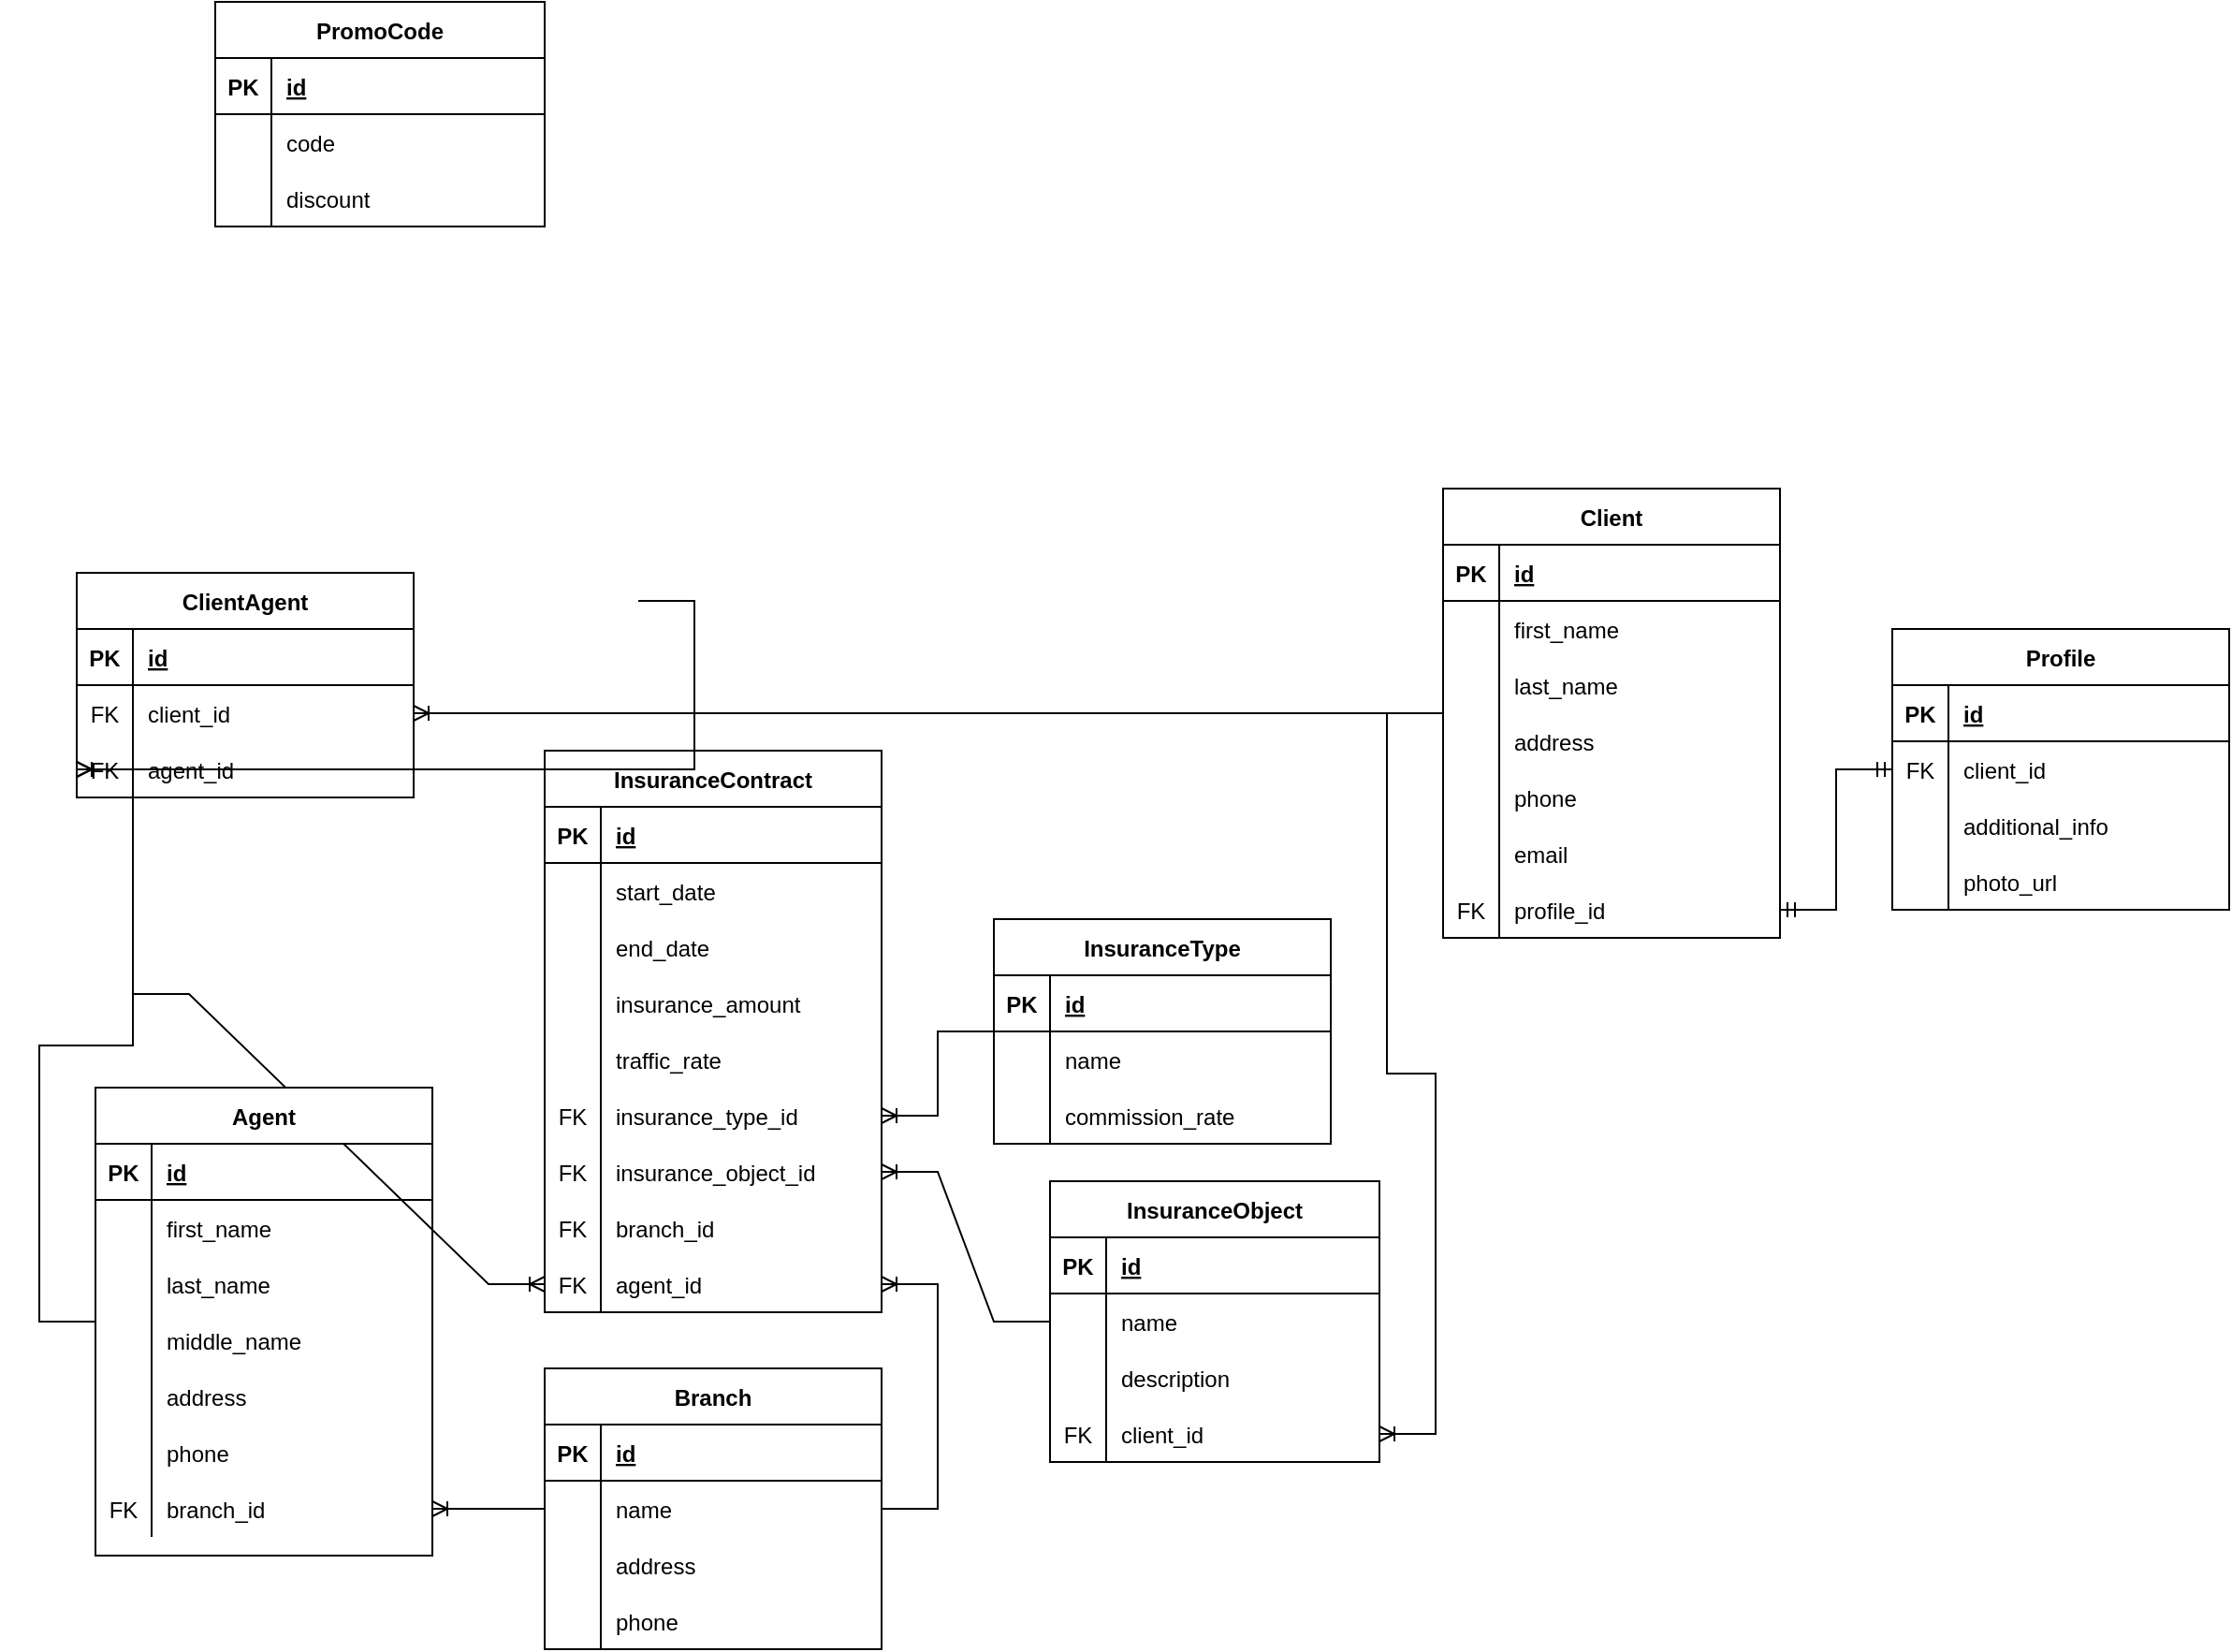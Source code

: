 <mxfile version="20.3.0" type="device"><diagram id="4QHXQcJ7ANklpVXQ6Nvd" name="Страница 1"><mxGraphModel dx="1537" dy="2414" grid="1" gridSize="10" guides="1" tooltips="1" connect="1" arrows="1" fold="1" page="1" pageScale="1" pageWidth="827" pageHeight="1169" math="0" shadow="0"><root><mxCell id="0"/><mxCell id="1" parent="0"/><mxCell id="fwAwZjWYAgxhqmzoozVU-5" value="Branch" style="shape=table;startSize=30;container=1;collapsible=1;childLayout=tableLayout;fixedRows=1;rowLines=0;fontStyle=1;align=center;resizeLast=1;" vertex="1" parent="1"><mxGeometry x="370" y="1070" width="180" height="150" as="geometry"><mxRectangle x="220" y="1030" width="80" height="30" as="alternateBounds"/></mxGeometry></mxCell><mxCell id="fwAwZjWYAgxhqmzoozVU-6" value="" style="shape=tableRow;horizontal=0;startSize=0;swimlaneHead=0;swimlaneBody=0;fillColor=none;collapsible=0;dropTarget=0;points=[[0,0.5],[1,0.5]];portConstraint=eastwest;top=0;left=0;right=0;bottom=1;" vertex="1" parent="fwAwZjWYAgxhqmzoozVU-5"><mxGeometry y="30" width="180" height="30" as="geometry"/></mxCell><mxCell id="fwAwZjWYAgxhqmzoozVU-7" value="PK" style="shape=partialRectangle;connectable=0;fillColor=none;top=0;left=0;bottom=0;right=0;fontStyle=1;overflow=hidden;" vertex="1" parent="fwAwZjWYAgxhqmzoozVU-6"><mxGeometry width="30" height="30" as="geometry"><mxRectangle width="30" height="30" as="alternateBounds"/></mxGeometry></mxCell><mxCell id="fwAwZjWYAgxhqmzoozVU-8" value="id" style="shape=partialRectangle;connectable=0;fillColor=none;top=0;left=0;bottom=0;right=0;align=left;spacingLeft=6;fontStyle=5;overflow=hidden;" vertex="1" parent="fwAwZjWYAgxhqmzoozVU-6"><mxGeometry x="30" width="150" height="30" as="geometry"><mxRectangle width="150" height="30" as="alternateBounds"/></mxGeometry></mxCell><mxCell id="fwAwZjWYAgxhqmzoozVU-9" value="" style="shape=tableRow;horizontal=0;startSize=0;swimlaneHead=0;swimlaneBody=0;fillColor=none;collapsible=0;dropTarget=0;points=[[0,0.5],[1,0.5]];portConstraint=eastwest;top=0;left=0;right=0;bottom=0;" vertex="1" parent="fwAwZjWYAgxhqmzoozVU-5"><mxGeometry y="60" width="180" height="30" as="geometry"/></mxCell><mxCell id="fwAwZjWYAgxhqmzoozVU-10" value="" style="shape=partialRectangle;connectable=0;fillColor=none;top=0;left=0;bottom=0;right=0;editable=1;overflow=hidden;" vertex="1" parent="fwAwZjWYAgxhqmzoozVU-9"><mxGeometry width="30" height="30" as="geometry"><mxRectangle width="30" height="30" as="alternateBounds"/></mxGeometry></mxCell><mxCell id="fwAwZjWYAgxhqmzoozVU-11" value="name   " style="shape=partialRectangle;connectable=0;fillColor=none;top=0;left=0;bottom=0;right=0;align=left;spacingLeft=6;overflow=hidden;" vertex="1" parent="fwAwZjWYAgxhqmzoozVU-9"><mxGeometry x="30" width="150" height="30" as="geometry"><mxRectangle width="150" height="30" as="alternateBounds"/></mxGeometry></mxCell><mxCell id="fwAwZjWYAgxhqmzoozVU-12" value="" style="shape=tableRow;horizontal=0;startSize=0;swimlaneHead=0;swimlaneBody=0;fillColor=none;collapsible=0;dropTarget=0;points=[[0,0.5],[1,0.5]];portConstraint=eastwest;top=0;left=0;right=0;bottom=0;" vertex="1" parent="fwAwZjWYAgxhqmzoozVU-5"><mxGeometry y="90" width="180" height="30" as="geometry"/></mxCell><mxCell id="fwAwZjWYAgxhqmzoozVU-13" value="" style="shape=partialRectangle;connectable=0;fillColor=none;top=0;left=0;bottom=0;right=0;editable=1;overflow=hidden;" vertex="1" parent="fwAwZjWYAgxhqmzoozVU-12"><mxGeometry width="30" height="30" as="geometry"><mxRectangle width="30" height="30" as="alternateBounds"/></mxGeometry></mxCell><mxCell id="fwAwZjWYAgxhqmzoozVU-14" value="address" style="shape=partialRectangle;connectable=0;fillColor=none;top=0;left=0;bottom=0;right=0;align=left;spacingLeft=6;overflow=hidden;" vertex="1" parent="fwAwZjWYAgxhqmzoozVU-12"><mxGeometry x="30" width="150" height="30" as="geometry"><mxRectangle width="150" height="30" as="alternateBounds"/></mxGeometry></mxCell><mxCell id="fwAwZjWYAgxhqmzoozVU-15" value="" style="shape=tableRow;horizontal=0;startSize=0;swimlaneHead=0;swimlaneBody=0;fillColor=none;collapsible=0;dropTarget=0;points=[[0,0.5],[1,0.5]];portConstraint=eastwest;top=0;left=0;right=0;bottom=0;" vertex="1" parent="fwAwZjWYAgxhqmzoozVU-5"><mxGeometry y="120" width="180" height="30" as="geometry"/></mxCell><mxCell id="fwAwZjWYAgxhqmzoozVU-16" value="" style="shape=partialRectangle;connectable=0;fillColor=none;top=0;left=0;bottom=0;right=0;editable=1;overflow=hidden;" vertex="1" parent="fwAwZjWYAgxhqmzoozVU-15"><mxGeometry width="30" height="30" as="geometry"><mxRectangle width="30" height="30" as="alternateBounds"/></mxGeometry></mxCell><mxCell id="fwAwZjWYAgxhqmzoozVU-17" value="phone" style="shape=partialRectangle;connectable=0;fillColor=none;top=0;left=0;bottom=0;right=0;align=left;spacingLeft=6;overflow=hidden;" vertex="1" parent="fwAwZjWYAgxhqmzoozVU-15"><mxGeometry x="30" width="150" height="30" as="geometry"><mxRectangle width="150" height="30" as="alternateBounds"/></mxGeometry></mxCell><mxCell id="fwAwZjWYAgxhqmzoozVU-18" value="InsuranceType" style="shape=table;startSize=30;container=1;collapsible=1;childLayout=tableLayout;fixedRows=1;rowLines=0;fontStyle=1;align=center;resizeLast=1;" vertex="1" parent="1"><mxGeometry x="610" y="830" width="180" height="120" as="geometry"><mxRectangle x="610" y="830" width="120" height="30" as="alternateBounds"/></mxGeometry></mxCell><mxCell id="fwAwZjWYAgxhqmzoozVU-19" value="" style="shape=tableRow;horizontal=0;startSize=0;swimlaneHead=0;swimlaneBody=0;fillColor=none;collapsible=0;dropTarget=0;points=[[0,0.5],[1,0.5]];portConstraint=eastwest;top=0;left=0;right=0;bottom=1;" vertex="1" parent="fwAwZjWYAgxhqmzoozVU-18"><mxGeometry y="30" width="180" height="30" as="geometry"/></mxCell><mxCell id="fwAwZjWYAgxhqmzoozVU-20" value="PK" style="shape=partialRectangle;connectable=0;fillColor=none;top=0;left=0;bottom=0;right=0;fontStyle=1;overflow=hidden;" vertex="1" parent="fwAwZjWYAgxhqmzoozVU-19"><mxGeometry width="30" height="30" as="geometry"><mxRectangle width="30" height="30" as="alternateBounds"/></mxGeometry></mxCell><mxCell id="fwAwZjWYAgxhqmzoozVU-21" value="id" style="shape=partialRectangle;connectable=0;fillColor=none;top=0;left=0;bottom=0;right=0;align=left;spacingLeft=6;fontStyle=5;overflow=hidden;" vertex="1" parent="fwAwZjWYAgxhqmzoozVU-19"><mxGeometry x="30" width="150" height="30" as="geometry"><mxRectangle width="150" height="30" as="alternateBounds"/></mxGeometry></mxCell><mxCell id="fwAwZjWYAgxhqmzoozVU-22" value="" style="shape=tableRow;horizontal=0;startSize=0;swimlaneHead=0;swimlaneBody=0;fillColor=none;collapsible=0;dropTarget=0;points=[[0,0.5],[1,0.5]];portConstraint=eastwest;top=0;left=0;right=0;bottom=0;" vertex="1" parent="fwAwZjWYAgxhqmzoozVU-18"><mxGeometry y="60" width="180" height="30" as="geometry"/></mxCell><mxCell id="fwAwZjWYAgxhqmzoozVU-23" value="" style="shape=partialRectangle;connectable=0;fillColor=none;top=0;left=0;bottom=0;right=0;editable=1;overflow=hidden;" vertex="1" parent="fwAwZjWYAgxhqmzoozVU-22"><mxGeometry width="30" height="30" as="geometry"><mxRectangle width="30" height="30" as="alternateBounds"/></mxGeometry></mxCell><mxCell id="fwAwZjWYAgxhqmzoozVU-24" value="name   " style="shape=partialRectangle;connectable=0;fillColor=none;top=0;left=0;bottom=0;right=0;align=left;spacingLeft=6;overflow=hidden;" vertex="1" parent="fwAwZjWYAgxhqmzoozVU-22"><mxGeometry x="30" width="150" height="30" as="geometry"><mxRectangle width="150" height="30" as="alternateBounds"/></mxGeometry></mxCell><mxCell id="fwAwZjWYAgxhqmzoozVU-25" value="" style="shape=tableRow;horizontal=0;startSize=0;swimlaneHead=0;swimlaneBody=0;fillColor=none;collapsible=0;dropTarget=0;points=[[0,0.5],[1,0.5]];portConstraint=eastwest;top=0;left=0;right=0;bottom=0;" vertex="1" parent="fwAwZjWYAgxhqmzoozVU-18"><mxGeometry y="90" width="180" height="30" as="geometry"/></mxCell><mxCell id="fwAwZjWYAgxhqmzoozVU-26" value="" style="shape=partialRectangle;connectable=0;fillColor=none;top=0;left=0;bottom=0;right=0;editable=1;overflow=hidden;" vertex="1" parent="fwAwZjWYAgxhqmzoozVU-25"><mxGeometry width="30" height="30" as="geometry"><mxRectangle width="30" height="30" as="alternateBounds"/></mxGeometry></mxCell><mxCell id="fwAwZjWYAgxhqmzoozVU-27" value="commission_rate" style="shape=partialRectangle;connectable=0;fillColor=none;top=0;left=0;bottom=0;right=0;align=left;spacingLeft=6;overflow=hidden;" vertex="1" parent="fwAwZjWYAgxhqmzoozVU-25"><mxGeometry x="30" width="150" height="30" as="geometry"><mxRectangle width="150" height="30" as="alternateBounds"/></mxGeometry></mxCell><mxCell id="fwAwZjWYAgxhqmzoozVU-31" value="Client" style="shape=table;startSize=30;container=1;collapsible=1;childLayout=tableLayout;fixedRows=1;rowLines=0;fontStyle=1;align=center;resizeLast=1;" vertex="1" parent="1"><mxGeometry x="850" y="600" width="180" height="240" as="geometry"><mxRectangle x="850" y="430" width="70" height="30" as="alternateBounds"/></mxGeometry></mxCell><mxCell id="fwAwZjWYAgxhqmzoozVU-32" value="" style="shape=tableRow;horizontal=0;startSize=0;swimlaneHead=0;swimlaneBody=0;fillColor=none;collapsible=0;dropTarget=0;points=[[0,0.5],[1,0.5]];portConstraint=eastwest;top=0;left=0;right=0;bottom=1;" vertex="1" parent="fwAwZjWYAgxhqmzoozVU-31"><mxGeometry y="30" width="180" height="30" as="geometry"/></mxCell><mxCell id="fwAwZjWYAgxhqmzoozVU-33" value="PK" style="shape=partialRectangle;connectable=0;fillColor=none;top=0;left=0;bottom=0;right=0;fontStyle=1;overflow=hidden;" vertex="1" parent="fwAwZjWYAgxhqmzoozVU-32"><mxGeometry width="30" height="30" as="geometry"><mxRectangle width="30" height="30" as="alternateBounds"/></mxGeometry></mxCell><mxCell id="fwAwZjWYAgxhqmzoozVU-34" value="id" style="shape=partialRectangle;connectable=0;fillColor=none;top=0;left=0;bottom=0;right=0;align=left;spacingLeft=6;fontStyle=5;overflow=hidden;" vertex="1" parent="fwAwZjWYAgxhqmzoozVU-32"><mxGeometry x="30" width="150" height="30" as="geometry"><mxRectangle width="150" height="30" as="alternateBounds"/></mxGeometry></mxCell><mxCell id="fwAwZjWYAgxhqmzoozVU-35" value="" style="shape=tableRow;horizontal=0;startSize=0;swimlaneHead=0;swimlaneBody=0;fillColor=none;collapsible=0;dropTarget=0;points=[[0,0.5],[1,0.5]];portConstraint=eastwest;top=0;left=0;right=0;bottom=0;" vertex="1" parent="fwAwZjWYAgxhqmzoozVU-31"><mxGeometry y="60" width="180" height="30" as="geometry"/></mxCell><mxCell id="fwAwZjWYAgxhqmzoozVU-36" value="" style="shape=partialRectangle;connectable=0;fillColor=none;top=0;left=0;bottom=0;right=0;editable=1;overflow=hidden;" vertex="1" parent="fwAwZjWYAgxhqmzoozVU-35"><mxGeometry width="30" height="30" as="geometry"><mxRectangle width="30" height="30" as="alternateBounds"/></mxGeometry></mxCell><mxCell id="fwAwZjWYAgxhqmzoozVU-37" value="first_name" style="shape=partialRectangle;connectable=0;fillColor=none;top=0;left=0;bottom=0;right=0;align=left;spacingLeft=6;overflow=hidden;" vertex="1" parent="fwAwZjWYAgxhqmzoozVU-35"><mxGeometry x="30" width="150" height="30" as="geometry"><mxRectangle width="150" height="30" as="alternateBounds"/></mxGeometry></mxCell><mxCell id="fwAwZjWYAgxhqmzoozVU-38" value="" style="shape=tableRow;horizontal=0;startSize=0;swimlaneHead=0;swimlaneBody=0;fillColor=none;collapsible=0;dropTarget=0;points=[[0,0.5],[1,0.5]];portConstraint=eastwest;top=0;left=0;right=0;bottom=0;" vertex="1" parent="fwAwZjWYAgxhqmzoozVU-31"><mxGeometry y="90" width="180" height="30" as="geometry"/></mxCell><mxCell id="fwAwZjWYAgxhqmzoozVU-39" value="" style="shape=partialRectangle;connectable=0;fillColor=none;top=0;left=0;bottom=0;right=0;editable=1;overflow=hidden;" vertex="1" parent="fwAwZjWYAgxhqmzoozVU-38"><mxGeometry width="30" height="30" as="geometry"><mxRectangle width="30" height="30" as="alternateBounds"/></mxGeometry></mxCell><mxCell id="fwAwZjWYAgxhqmzoozVU-40" value="last_name" style="shape=partialRectangle;connectable=0;fillColor=none;top=0;left=0;bottom=0;right=0;align=left;spacingLeft=6;overflow=hidden;" vertex="1" parent="fwAwZjWYAgxhqmzoozVU-38"><mxGeometry x="30" width="150" height="30" as="geometry"><mxRectangle width="150" height="30" as="alternateBounds"/></mxGeometry></mxCell><mxCell id="fwAwZjWYAgxhqmzoozVU-48" value="" style="shape=tableRow;horizontal=0;startSize=0;swimlaneHead=0;swimlaneBody=0;fillColor=none;collapsible=0;dropTarget=0;points=[[0,0.5],[1,0.5]];portConstraint=eastwest;top=0;left=0;right=0;bottom=0;" vertex="1" parent="fwAwZjWYAgxhqmzoozVU-31"><mxGeometry y="120" width="180" height="30" as="geometry"/></mxCell><mxCell id="fwAwZjWYAgxhqmzoozVU-49" value="" style="shape=partialRectangle;connectable=0;fillColor=none;top=0;left=0;bottom=0;right=0;fontStyle=0;overflow=hidden;" vertex="1" parent="fwAwZjWYAgxhqmzoozVU-48"><mxGeometry width="30" height="30" as="geometry"><mxRectangle width="30" height="30" as="alternateBounds"/></mxGeometry></mxCell><mxCell id="fwAwZjWYAgxhqmzoozVU-50" value="address" style="shape=partialRectangle;connectable=0;fillColor=none;top=0;left=0;bottom=0;right=0;align=left;spacingLeft=6;fontStyle=0;overflow=hidden;" vertex="1" parent="fwAwZjWYAgxhqmzoozVU-48"><mxGeometry x="30" width="150" height="30" as="geometry"><mxRectangle width="150" height="30" as="alternateBounds"/></mxGeometry></mxCell><mxCell id="fwAwZjWYAgxhqmzoozVU-51" value="" style="shape=tableRow;horizontal=0;startSize=0;swimlaneHead=0;swimlaneBody=0;fillColor=none;collapsible=0;dropTarget=0;points=[[0,0.5],[1,0.5]];portConstraint=eastwest;top=0;left=0;right=0;bottom=0;" vertex="1" parent="fwAwZjWYAgxhqmzoozVU-31"><mxGeometry y="150" width="180" height="30" as="geometry"/></mxCell><mxCell id="fwAwZjWYAgxhqmzoozVU-52" value="" style="shape=partialRectangle;connectable=0;fillColor=none;top=0;left=0;bottom=0;right=0;fontStyle=0;overflow=hidden;" vertex="1" parent="fwAwZjWYAgxhqmzoozVU-51"><mxGeometry width="30" height="30" as="geometry"><mxRectangle width="30" height="30" as="alternateBounds"/></mxGeometry></mxCell><mxCell id="fwAwZjWYAgxhqmzoozVU-53" value="phone" style="shape=partialRectangle;connectable=0;fillColor=none;top=0;left=0;bottom=0;right=0;align=left;spacingLeft=6;fontStyle=0;overflow=hidden;" vertex="1" parent="fwAwZjWYAgxhqmzoozVU-51"><mxGeometry x="30" width="150" height="30" as="geometry"><mxRectangle width="150" height="30" as="alternateBounds"/></mxGeometry></mxCell><mxCell id="fwAwZjWYAgxhqmzoozVU-54" value="" style="shape=tableRow;horizontal=0;startSize=0;swimlaneHead=0;swimlaneBody=0;fillColor=none;collapsible=0;dropTarget=0;points=[[0,0.5],[1,0.5]];portConstraint=eastwest;top=0;left=0;right=0;bottom=0;" vertex="1" parent="fwAwZjWYAgxhqmzoozVU-31"><mxGeometry y="180" width="180" height="30" as="geometry"/></mxCell><mxCell id="fwAwZjWYAgxhqmzoozVU-55" value="" style="shape=partialRectangle;connectable=0;fillColor=none;top=0;left=0;bottom=0;right=0;editable=1;overflow=hidden;" vertex="1" parent="fwAwZjWYAgxhqmzoozVU-54"><mxGeometry width="30" height="30" as="geometry"><mxRectangle width="30" height="30" as="alternateBounds"/></mxGeometry></mxCell><mxCell id="fwAwZjWYAgxhqmzoozVU-56" value="email" style="shape=partialRectangle;connectable=0;fillColor=none;top=0;left=0;bottom=0;right=0;align=left;spacingLeft=6;overflow=hidden;" vertex="1" parent="fwAwZjWYAgxhqmzoozVU-54"><mxGeometry x="30" width="150" height="30" as="geometry"><mxRectangle width="150" height="30" as="alternateBounds"/></mxGeometry></mxCell><mxCell id="fwAwZjWYAgxhqmzoozVU-60" value="" style="shape=tableRow;horizontal=0;startSize=0;swimlaneHead=0;swimlaneBody=0;fillColor=none;collapsible=0;dropTarget=0;points=[[0,0.5],[1,0.5]];portConstraint=eastwest;top=0;left=0;right=0;bottom=0;" vertex="1" parent="fwAwZjWYAgxhqmzoozVU-31"><mxGeometry y="210" width="180" height="30" as="geometry"/></mxCell><mxCell id="fwAwZjWYAgxhqmzoozVU-61" value="FK" style="shape=partialRectangle;connectable=0;fillColor=none;top=0;left=0;bottom=0;right=0;editable=1;overflow=hidden;" vertex="1" parent="fwAwZjWYAgxhqmzoozVU-60"><mxGeometry width="30" height="30" as="geometry"><mxRectangle width="30" height="30" as="alternateBounds"/></mxGeometry></mxCell><mxCell id="fwAwZjWYAgxhqmzoozVU-62" value="profile_id" style="shape=partialRectangle;connectable=0;fillColor=none;top=0;left=0;bottom=0;right=0;align=left;spacingLeft=6;overflow=hidden;" vertex="1" parent="fwAwZjWYAgxhqmzoozVU-60"><mxGeometry x="30" width="150" height="30" as="geometry"><mxRectangle width="150" height="30" as="alternateBounds"/></mxGeometry></mxCell><mxCell id="fwAwZjWYAgxhqmzoozVU-43" value="" style="shape=tableRow;horizontal=0;startSize=0;swimlaneHead=0;swimlaneBody=0;fillColor=none;collapsible=0;dropTarget=0;points=[[0,0.5],[1,0.5]];portConstraint=eastwest;top=0;left=0;right=0;bottom=0;" vertex="1" parent="1"><mxGeometry x="80" y="490" width="180" height="30" as="geometry"/></mxCell><mxCell id="fwAwZjWYAgxhqmzoozVU-63" value="Profile" style="shape=table;startSize=30;container=1;collapsible=1;childLayout=tableLayout;fixedRows=1;rowLines=0;fontStyle=1;align=center;resizeLast=1;" vertex="1" parent="1"><mxGeometry x="1090" y="675" width="180" height="150" as="geometry"><mxRectangle x="1120" y="850" width="80" height="30" as="alternateBounds"/></mxGeometry></mxCell><mxCell id="fwAwZjWYAgxhqmzoozVU-64" value="" style="shape=tableRow;horizontal=0;startSize=0;swimlaneHead=0;swimlaneBody=0;fillColor=none;collapsible=0;dropTarget=0;points=[[0,0.5],[1,0.5]];portConstraint=eastwest;top=0;left=0;right=0;bottom=1;" vertex="1" parent="fwAwZjWYAgxhqmzoozVU-63"><mxGeometry y="30" width="180" height="30" as="geometry"/></mxCell><mxCell id="fwAwZjWYAgxhqmzoozVU-65" value="PK" style="shape=partialRectangle;connectable=0;fillColor=none;top=0;left=0;bottom=0;right=0;fontStyle=1;overflow=hidden;" vertex="1" parent="fwAwZjWYAgxhqmzoozVU-64"><mxGeometry width="30" height="30" as="geometry"><mxRectangle width="30" height="30" as="alternateBounds"/></mxGeometry></mxCell><mxCell id="fwAwZjWYAgxhqmzoozVU-66" value="id" style="shape=partialRectangle;connectable=0;fillColor=none;top=0;left=0;bottom=0;right=0;align=left;spacingLeft=6;fontStyle=5;overflow=hidden;" vertex="1" parent="fwAwZjWYAgxhqmzoozVU-64"><mxGeometry x="30" width="150" height="30" as="geometry"><mxRectangle width="150" height="30" as="alternateBounds"/></mxGeometry></mxCell><mxCell id="fwAwZjWYAgxhqmzoozVU-67" value="" style="shape=tableRow;horizontal=0;startSize=0;swimlaneHead=0;swimlaneBody=0;fillColor=none;collapsible=0;dropTarget=0;points=[[0,0.5],[1,0.5]];portConstraint=eastwest;top=0;left=0;right=0;bottom=0;" vertex="1" parent="fwAwZjWYAgxhqmzoozVU-63"><mxGeometry y="60" width="180" height="30" as="geometry"/></mxCell><mxCell id="fwAwZjWYAgxhqmzoozVU-68" value="FK" style="shape=partialRectangle;connectable=0;fillColor=none;top=0;left=0;bottom=0;right=0;editable=1;overflow=hidden;" vertex="1" parent="fwAwZjWYAgxhqmzoozVU-67"><mxGeometry width="30" height="30" as="geometry"><mxRectangle width="30" height="30" as="alternateBounds"/></mxGeometry></mxCell><mxCell id="fwAwZjWYAgxhqmzoozVU-69" value="client_id" style="shape=partialRectangle;connectable=0;fillColor=none;top=0;left=0;bottom=0;right=0;align=left;spacingLeft=6;overflow=hidden;" vertex="1" parent="fwAwZjWYAgxhqmzoozVU-67"><mxGeometry x="30" width="150" height="30" as="geometry"><mxRectangle width="150" height="30" as="alternateBounds"/></mxGeometry></mxCell><mxCell id="fwAwZjWYAgxhqmzoozVU-70" value="" style="shape=tableRow;horizontal=0;startSize=0;swimlaneHead=0;swimlaneBody=0;fillColor=none;collapsible=0;dropTarget=0;points=[[0,0.5],[1,0.5]];portConstraint=eastwest;top=0;left=0;right=0;bottom=0;" vertex="1" parent="fwAwZjWYAgxhqmzoozVU-63"><mxGeometry y="90" width="180" height="30" as="geometry"/></mxCell><mxCell id="fwAwZjWYAgxhqmzoozVU-71" value="" style="shape=partialRectangle;connectable=0;fillColor=none;top=0;left=0;bottom=0;right=0;editable=1;overflow=hidden;" vertex="1" parent="fwAwZjWYAgxhqmzoozVU-70"><mxGeometry width="30" height="30" as="geometry"><mxRectangle width="30" height="30" as="alternateBounds"/></mxGeometry></mxCell><mxCell id="fwAwZjWYAgxhqmzoozVU-72" value="additional_info" style="shape=partialRectangle;connectable=0;fillColor=none;top=0;left=0;bottom=0;right=0;align=left;spacingLeft=6;overflow=hidden;" vertex="1" parent="fwAwZjWYAgxhqmzoozVU-70"><mxGeometry x="30" width="150" height="30" as="geometry"><mxRectangle width="150" height="30" as="alternateBounds"/></mxGeometry></mxCell><mxCell id="fwAwZjWYAgxhqmzoozVU-85" value="" style="shape=tableRow;horizontal=0;startSize=0;swimlaneHead=0;swimlaneBody=0;fillColor=none;collapsible=0;dropTarget=0;points=[[0,0.5],[1,0.5]];portConstraint=eastwest;top=0;left=0;right=0;bottom=0;" vertex="1" parent="fwAwZjWYAgxhqmzoozVU-63"><mxGeometry y="120" width="180" height="30" as="geometry"/></mxCell><mxCell id="fwAwZjWYAgxhqmzoozVU-86" value="" style="shape=partialRectangle;connectable=0;fillColor=none;top=0;left=0;bottom=0;right=0;editable=1;overflow=hidden;" vertex="1" parent="fwAwZjWYAgxhqmzoozVU-85"><mxGeometry width="30" height="30" as="geometry"><mxRectangle width="30" height="30" as="alternateBounds"/></mxGeometry></mxCell><mxCell id="fwAwZjWYAgxhqmzoozVU-87" value="photo_url" style="shape=partialRectangle;connectable=0;fillColor=none;top=0;left=0;bottom=0;right=0;align=left;spacingLeft=6;overflow=hidden;" vertex="1" parent="fwAwZjWYAgxhqmzoozVU-85"><mxGeometry x="30" width="150" height="30" as="geometry"><mxRectangle width="150" height="30" as="alternateBounds"/></mxGeometry></mxCell><mxCell id="fwAwZjWYAgxhqmzoozVU-97" value="" style="edgeStyle=entityRelationEdgeStyle;fontSize=12;html=1;endArrow=ERmandOne;startArrow=ERmandOne;rounded=0;entryX=0;entryY=0.5;entryDx=0;entryDy=0;exitX=1;exitY=0.5;exitDx=0;exitDy=0;" edge="1" parent="1" source="fwAwZjWYAgxhqmzoozVU-60" target="fwAwZjWYAgxhqmzoozVU-67"><mxGeometry width="100" height="100" relative="1" as="geometry"><mxPoint x="380" y="410" as="sourcePoint"/><mxPoint x="360" y="440" as="targetPoint"/></mxGeometry></mxCell><mxCell id="fwAwZjWYAgxhqmzoozVU-101" value="ClientAgent" style="shape=table;startSize=30;container=1;collapsible=1;childLayout=tableLayout;fixedRows=1;rowLines=0;fontStyle=1;align=center;resizeLast=1;" vertex="1" parent="1"><mxGeometry x="120" y="645" width="180" height="120" as="geometry"><mxRectangle x="370" y="460" width="80" height="30" as="alternateBounds"/></mxGeometry></mxCell><mxCell id="fwAwZjWYAgxhqmzoozVU-102" value="" style="shape=tableRow;horizontal=0;startSize=0;swimlaneHead=0;swimlaneBody=0;fillColor=none;collapsible=0;dropTarget=0;points=[[0,0.5],[1,0.5]];portConstraint=eastwest;top=0;left=0;right=0;bottom=1;" vertex="1" parent="fwAwZjWYAgxhqmzoozVU-101"><mxGeometry y="30" width="180" height="30" as="geometry"/></mxCell><mxCell id="fwAwZjWYAgxhqmzoozVU-103" value="PK" style="shape=partialRectangle;connectable=0;fillColor=none;top=0;left=0;bottom=0;right=0;fontStyle=1;overflow=hidden;" vertex="1" parent="fwAwZjWYAgxhqmzoozVU-102"><mxGeometry width="30" height="30" as="geometry"><mxRectangle width="30" height="30" as="alternateBounds"/></mxGeometry></mxCell><mxCell id="fwAwZjWYAgxhqmzoozVU-104" value="id" style="shape=partialRectangle;connectable=0;fillColor=none;top=0;left=0;bottom=0;right=0;align=left;spacingLeft=6;fontStyle=5;overflow=hidden;" vertex="1" parent="fwAwZjWYAgxhqmzoozVU-102"><mxGeometry x="30" width="150" height="30" as="geometry"><mxRectangle width="150" height="30" as="alternateBounds"/></mxGeometry></mxCell><mxCell id="fwAwZjWYAgxhqmzoozVU-105" value="" style="shape=tableRow;horizontal=0;startSize=0;swimlaneHead=0;swimlaneBody=0;fillColor=none;collapsible=0;dropTarget=0;points=[[0,0.5],[1,0.5]];portConstraint=eastwest;top=0;left=0;right=0;bottom=0;" vertex="1" parent="fwAwZjWYAgxhqmzoozVU-101"><mxGeometry y="60" width="180" height="30" as="geometry"/></mxCell><mxCell id="fwAwZjWYAgxhqmzoozVU-106" value="FK" style="shape=partialRectangle;connectable=0;fillColor=none;top=0;left=0;bottom=0;right=0;editable=1;overflow=hidden;" vertex="1" parent="fwAwZjWYAgxhqmzoozVU-105"><mxGeometry width="30" height="30" as="geometry"><mxRectangle width="30" height="30" as="alternateBounds"/></mxGeometry></mxCell><mxCell id="fwAwZjWYAgxhqmzoozVU-107" value="client_id" style="shape=partialRectangle;connectable=0;fillColor=none;top=0;left=0;bottom=0;right=0;align=left;spacingLeft=6;overflow=hidden;" vertex="1" parent="fwAwZjWYAgxhqmzoozVU-105"><mxGeometry x="30" width="150" height="30" as="geometry"><mxRectangle width="150" height="30" as="alternateBounds"/></mxGeometry></mxCell><mxCell id="fwAwZjWYAgxhqmzoozVU-108" value="" style="shape=tableRow;horizontal=0;startSize=0;swimlaneHead=0;swimlaneBody=0;fillColor=none;collapsible=0;dropTarget=0;points=[[0,0.5],[1,0.5]];portConstraint=eastwest;top=0;left=0;right=0;bottom=0;" vertex="1" parent="fwAwZjWYAgxhqmzoozVU-101"><mxGeometry y="90" width="180" height="30" as="geometry"/></mxCell><mxCell id="fwAwZjWYAgxhqmzoozVU-109" value="FK" style="shape=partialRectangle;connectable=0;fillColor=none;top=0;left=0;bottom=0;right=0;editable=1;overflow=hidden;" vertex="1" parent="fwAwZjWYAgxhqmzoozVU-108"><mxGeometry width="30" height="30" as="geometry"><mxRectangle width="30" height="30" as="alternateBounds"/></mxGeometry></mxCell><mxCell id="fwAwZjWYAgxhqmzoozVU-110" value="agent_id" style="shape=partialRectangle;connectable=0;fillColor=none;top=0;left=0;bottom=0;right=0;align=left;spacingLeft=6;overflow=hidden;" vertex="1" parent="fwAwZjWYAgxhqmzoozVU-108"><mxGeometry x="30" width="150" height="30" as="geometry"><mxRectangle width="150" height="30" as="alternateBounds"/></mxGeometry></mxCell><mxCell id="fwAwZjWYAgxhqmzoozVU-136" value="InsuranceContract" style="shape=table;startSize=30;container=1;collapsible=1;childLayout=tableLayout;fixedRows=1;rowLines=0;fontStyle=1;align=center;resizeLast=1;" vertex="1" parent="1"><mxGeometry x="370" y="740" width="180" height="300" as="geometry"/></mxCell><mxCell id="fwAwZjWYAgxhqmzoozVU-137" value="" style="shape=tableRow;horizontal=0;startSize=0;swimlaneHead=0;swimlaneBody=0;fillColor=none;collapsible=0;dropTarget=0;points=[[0,0.5],[1,0.5]];portConstraint=eastwest;top=0;left=0;right=0;bottom=1;" vertex="1" parent="fwAwZjWYAgxhqmzoozVU-136"><mxGeometry y="30" width="180" height="30" as="geometry"/></mxCell><mxCell id="fwAwZjWYAgxhqmzoozVU-138" value="PK" style="shape=partialRectangle;connectable=0;fillColor=none;top=0;left=0;bottom=0;right=0;fontStyle=1;overflow=hidden;" vertex="1" parent="fwAwZjWYAgxhqmzoozVU-137"><mxGeometry width="30" height="30" as="geometry"><mxRectangle width="30" height="30" as="alternateBounds"/></mxGeometry></mxCell><mxCell id="fwAwZjWYAgxhqmzoozVU-139" value="id" style="shape=partialRectangle;connectable=0;fillColor=none;top=0;left=0;bottom=0;right=0;align=left;spacingLeft=6;fontStyle=5;overflow=hidden;" vertex="1" parent="fwAwZjWYAgxhqmzoozVU-137"><mxGeometry x="30" width="150" height="30" as="geometry"><mxRectangle width="150" height="30" as="alternateBounds"/></mxGeometry></mxCell><mxCell id="fwAwZjWYAgxhqmzoozVU-140" value="" style="shape=tableRow;horizontal=0;startSize=0;swimlaneHead=0;swimlaneBody=0;fillColor=none;collapsible=0;dropTarget=0;points=[[0,0.5],[1,0.5]];portConstraint=eastwest;top=0;left=0;right=0;bottom=0;" vertex="1" parent="fwAwZjWYAgxhqmzoozVU-136"><mxGeometry y="60" width="180" height="30" as="geometry"/></mxCell><mxCell id="fwAwZjWYAgxhqmzoozVU-141" value="" style="shape=partialRectangle;connectable=0;fillColor=none;top=0;left=0;bottom=0;right=0;editable=1;overflow=hidden;" vertex="1" parent="fwAwZjWYAgxhqmzoozVU-140"><mxGeometry width="30" height="30" as="geometry"><mxRectangle width="30" height="30" as="alternateBounds"/></mxGeometry></mxCell><mxCell id="fwAwZjWYAgxhqmzoozVU-142" value="start_date" style="shape=partialRectangle;connectable=0;fillColor=none;top=0;left=0;bottom=0;right=0;align=left;spacingLeft=6;overflow=hidden;" vertex="1" parent="fwAwZjWYAgxhqmzoozVU-140"><mxGeometry x="30" width="150" height="30" as="geometry"><mxRectangle width="150" height="30" as="alternateBounds"/></mxGeometry></mxCell><mxCell id="fwAwZjWYAgxhqmzoozVU-143" value="" style="shape=tableRow;horizontal=0;startSize=0;swimlaneHead=0;swimlaneBody=0;fillColor=none;collapsible=0;dropTarget=0;points=[[0,0.5],[1,0.5]];portConstraint=eastwest;top=0;left=0;right=0;bottom=0;" vertex="1" parent="fwAwZjWYAgxhqmzoozVU-136"><mxGeometry y="90" width="180" height="30" as="geometry"/></mxCell><mxCell id="fwAwZjWYAgxhqmzoozVU-144" value="" style="shape=partialRectangle;connectable=0;fillColor=none;top=0;left=0;bottom=0;right=0;editable=1;overflow=hidden;" vertex="1" parent="fwAwZjWYAgxhqmzoozVU-143"><mxGeometry width="30" height="30" as="geometry"><mxRectangle width="30" height="30" as="alternateBounds"/></mxGeometry></mxCell><mxCell id="fwAwZjWYAgxhqmzoozVU-145" value="end_date" style="shape=partialRectangle;connectable=0;fillColor=none;top=0;left=0;bottom=0;right=0;align=left;spacingLeft=6;overflow=hidden;" vertex="1" parent="fwAwZjWYAgxhqmzoozVU-143"><mxGeometry x="30" width="150" height="30" as="geometry"><mxRectangle width="150" height="30" as="alternateBounds"/></mxGeometry></mxCell><mxCell id="fwAwZjWYAgxhqmzoozVU-146" value="" style="shape=tableRow;horizontal=0;startSize=0;swimlaneHead=0;swimlaneBody=0;fillColor=none;collapsible=0;dropTarget=0;points=[[0,0.5],[1,0.5]];portConstraint=eastwest;top=0;left=0;right=0;bottom=0;" vertex="1" parent="fwAwZjWYAgxhqmzoozVU-136"><mxGeometry y="120" width="180" height="30" as="geometry"/></mxCell><mxCell id="fwAwZjWYAgxhqmzoozVU-147" value="" style="shape=partialRectangle;connectable=0;fillColor=none;top=0;left=0;bottom=0;right=0;editable=1;overflow=hidden;" vertex="1" parent="fwAwZjWYAgxhqmzoozVU-146"><mxGeometry width="30" height="30" as="geometry"><mxRectangle width="30" height="30" as="alternateBounds"/></mxGeometry></mxCell><mxCell id="fwAwZjWYAgxhqmzoozVU-148" value="insurance_amount" style="shape=partialRectangle;connectable=0;fillColor=none;top=0;left=0;bottom=0;right=0;align=left;spacingLeft=6;overflow=hidden;" vertex="1" parent="fwAwZjWYAgxhqmzoozVU-146"><mxGeometry x="30" width="150" height="30" as="geometry"><mxRectangle width="150" height="30" as="alternateBounds"/></mxGeometry></mxCell><mxCell id="fwAwZjWYAgxhqmzoozVU-149" value="" style="shape=tableRow;horizontal=0;startSize=0;swimlaneHead=0;swimlaneBody=0;fillColor=none;collapsible=0;dropTarget=0;points=[[0,0.5],[1,0.5]];portConstraint=eastwest;top=0;left=0;right=0;bottom=0;" vertex="1" parent="fwAwZjWYAgxhqmzoozVU-136"><mxGeometry y="150" width="180" height="30" as="geometry"/></mxCell><mxCell id="fwAwZjWYAgxhqmzoozVU-150" value="" style="shape=partialRectangle;connectable=0;fillColor=none;top=0;left=0;bottom=0;right=0;editable=1;overflow=hidden;" vertex="1" parent="fwAwZjWYAgxhqmzoozVU-149"><mxGeometry width="30" height="30" as="geometry"><mxRectangle width="30" height="30" as="alternateBounds"/></mxGeometry></mxCell><mxCell id="fwAwZjWYAgxhqmzoozVU-151" value="traffic_rate" style="shape=partialRectangle;connectable=0;fillColor=none;top=0;left=0;bottom=0;right=0;align=left;spacingLeft=6;overflow=hidden;" vertex="1" parent="fwAwZjWYAgxhqmzoozVU-149"><mxGeometry x="30" width="150" height="30" as="geometry"><mxRectangle width="150" height="30" as="alternateBounds"/></mxGeometry></mxCell><mxCell id="fwAwZjWYAgxhqmzoozVU-152" value="" style="shape=tableRow;horizontal=0;startSize=0;swimlaneHead=0;swimlaneBody=0;fillColor=none;collapsible=0;dropTarget=0;points=[[0,0.5],[1,0.5]];portConstraint=eastwest;top=0;left=0;right=0;bottom=0;" vertex="1" parent="fwAwZjWYAgxhqmzoozVU-136"><mxGeometry y="180" width="180" height="30" as="geometry"/></mxCell><mxCell id="fwAwZjWYAgxhqmzoozVU-153" value="FK" style="shape=partialRectangle;connectable=0;fillColor=none;top=0;left=0;bottom=0;right=0;editable=1;overflow=hidden;" vertex="1" parent="fwAwZjWYAgxhqmzoozVU-152"><mxGeometry width="30" height="30" as="geometry"><mxRectangle width="30" height="30" as="alternateBounds"/></mxGeometry></mxCell><mxCell id="fwAwZjWYAgxhqmzoozVU-154" value="insurance_type_id" style="shape=partialRectangle;connectable=0;fillColor=none;top=0;left=0;bottom=0;right=0;align=left;spacingLeft=6;overflow=hidden;" vertex="1" parent="fwAwZjWYAgxhqmzoozVU-152"><mxGeometry x="30" width="150" height="30" as="geometry"><mxRectangle width="150" height="30" as="alternateBounds"/></mxGeometry></mxCell><mxCell id="fwAwZjWYAgxhqmzoozVU-155" value="" style="shape=tableRow;horizontal=0;startSize=0;swimlaneHead=0;swimlaneBody=0;fillColor=none;collapsible=0;dropTarget=0;points=[[0,0.5],[1,0.5]];portConstraint=eastwest;top=0;left=0;right=0;bottom=0;" vertex="1" parent="fwAwZjWYAgxhqmzoozVU-136"><mxGeometry y="210" width="180" height="30" as="geometry"/></mxCell><mxCell id="fwAwZjWYAgxhqmzoozVU-156" value="FK" style="shape=partialRectangle;connectable=0;fillColor=none;top=0;left=0;bottom=0;right=0;editable=1;overflow=hidden;" vertex="1" parent="fwAwZjWYAgxhqmzoozVU-155"><mxGeometry width="30" height="30" as="geometry"><mxRectangle width="30" height="30" as="alternateBounds"/></mxGeometry></mxCell><mxCell id="fwAwZjWYAgxhqmzoozVU-157" value="insurance_object_id" style="shape=partialRectangle;connectable=0;fillColor=none;top=0;left=0;bottom=0;right=0;align=left;spacingLeft=6;overflow=hidden;" vertex="1" parent="fwAwZjWYAgxhqmzoozVU-155"><mxGeometry x="30" width="150" height="30" as="geometry"><mxRectangle width="150" height="30" as="alternateBounds"/></mxGeometry></mxCell><mxCell id="fwAwZjWYAgxhqmzoozVU-158" value="" style="shape=tableRow;horizontal=0;startSize=0;swimlaneHead=0;swimlaneBody=0;fillColor=none;collapsible=0;dropTarget=0;points=[[0,0.5],[1,0.5]];portConstraint=eastwest;top=0;left=0;right=0;bottom=0;" vertex="1" parent="fwAwZjWYAgxhqmzoozVU-136"><mxGeometry y="240" width="180" height="30" as="geometry"/></mxCell><mxCell id="fwAwZjWYAgxhqmzoozVU-159" value="FK" style="shape=partialRectangle;connectable=0;fillColor=none;top=0;left=0;bottom=0;right=0;editable=1;overflow=hidden;" vertex="1" parent="fwAwZjWYAgxhqmzoozVU-158"><mxGeometry width="30" height="30" as="geometry"><mxRectangle width="30" height="30" as="alternateBounds"/></mxGeometry></mxCell><mxCell id="fwAwZjWYAgxhqmzoozVU-160" value="branch_id" style="shape=partialRectangle;connectable=0;fillColor=none;top=0;left=0;bottom=0;right=0;align=left;spacingLeft=6;overflow=hidden;" vertex="1" parent="fwAwZjWYAgxhqmzoozVU-158"><mxGeometry x="30" width="150" height="30" as="geometry"><mxRectangle width="150" height="30" as="alternateBounds"/></mxGeometry></mxCell><mxCell id="fwAwZjWYAgxhqmzoozVU-161" value="" style="shape=tableRow;horizontal=0;startSize=0;swimlaneHead=0;swimlaneBody=0;fillColor=none;collapsible=0;dropTarget=0;points=[[0,0.5],[1,0.5]];portConstraint=eastwest;top=0;left=0;right=0;bottom=0;" vertex="1" parent="fwAwZjWYAgxhqmzoozVU-136"><mxGeometry y="270" width="180" height="30" as="geometry"/></mxCell><mxCell id="fwAwZjWYAgxhqmzoozVU-162" value="FK" style="shape=partialRectangle;connectable=0;fillColor=none;top=0;left=0;bottom=0;right=0;editable=1;overflow=hidden;" vertex="1" parent="fwAwZjWYAgxhqmzoozVU-161"><mxGeometry width="30" height="30" as="geometry"><mxRectangle width="30" height="30" as="alternateBounds"/></mxGeometry></mxCell><mxCell id="fwAwZjWYAgxhqmzoozVU-163" value="agent_id" style="shape=partialRectangle;connectable=0;fillColor=none;top=0;left=0;bottom=0;right=0;align=left;spacingLeft=6;overflow=hidden;" vertex="1" parent="fwAwZjWYAgxhqmzoozVU-161"><mxGeometry x="30" width="150" height="30" as="geometry"><mxRectangle width="150" height="30" as="alternateBounds"/></mxGeometry></mxCell><mxCell id="fwAwZjWYAgxhqmzoozVU-164" value="InsuranceObject" style="shape=table;startSize=30;container=1;collapsible=1;childLayout=tableLayout;fixedRows=1;rowLines=0;fontStyle=1;align=center;resizeLast=1;" vertex="1" parent="1"><mxGeometry x="640" y="970" width="176" height="150" as="geometry"><mxRectangle x="767" y="940" width="130" height="30" as="alternateBounds"/></mxGeometry></mxCell><mxCell id="fwAwZjWYAgxhqmzoozVU-165" value="" style="shape=tableRow;horizontal=0;startSize=0;swimlaneHead=0;swimlaneBody=0;fillColor=none;collapsible=0;dropTarget=0;points=[[0,0.5],[1,0.5]];portConstraint=eastwest;top=0;left=0;right=0;bottom=1;" vertex="1" parent="fwAwZjWYAgxhqmzoozVU-164"><mxGeometry y="30" width="176" height="30" as="geometry"/></mxCell><mxCell id="fwAwZjWYAgxhqmzoozVU-166" value="PK" style="shape=partialRectangle;connectable=0;fillColor=none;top=0;left=0;bottom=0;right=0;fontStyle=1;overflow=hidden;" vertex="1" parent="fwAwZjWYAgxhqmzoozVU-165"><mxGeometry width="30" height="30" as="geometry"><mxRectangle width="30" height="30" as="alternateBounds"/></mxGeometry></mxCell><mxCell id="fwAwZjWYAgxhqmzoozVU-167" value="id" style="shape=partialRectangle;connectable=0;fillColor=none;top=0;left=0;bottom=0;right=0;align=left;spacingLeft=6;fontStyle=5;overflow=hidden;" vertex="1" parent="fwAwZjWYAgxhqmzoozVU-165"><mxGeometry x="30" width="146" height="30" as="geometry"><mxRectangle width="146" height="30" as="alternateBounds"/></mxGeometry></mxCell><mxCell id="fwAwZjWYAgxhqmzoozVU-168" value="" style="shape=tableRow;horizontal=0;startSize=0;swimlaneHead=0;swimlaneBody=0;fillColor=none;collapsible=0;dropTarget=0;points=[[0,0.5],[1,0.5]];portConstraint=eastwest;top=0;left=0;right=0;bottom=0;" vertex="1" parent="fwAwZjWYAgxhqmzoozVU-164"><mxGeometry y="60" width="176" height="30" as="geometry"/></mxCell><mxCell id="fwAwZjWYAgxhqmzoozVU-169" value="" style="shape=partialRectangle;connectable=0;fillColor=none;top=0;left=0;bottom=0;right=0;editable=1;overflow=hidden;" vertex="1" parent="fwAwZjWYAgxhqmzoozVU-168"><mxGeometry width="30" height="30" as="geometry"><mxRectangle width="30" height="30" as="alternateBounds"/></mxGeometry></mxCell><mxCell id="fwAwZjWYAgxhqmzoozVU-170" value="name" style="shape=partialRectangle;connectable=0;fillColor=none;top=0;left=0;bottom=0;right=0;align=left;spacingLeft=6;overflow=hidden;" vertex="1" parent="fwAwZjWYAgxhqmzoozVU-168"><mxGeometry x="30" width="146" height="30" as="geometry"><mxRectangle width="146" height="30" as="alternateBounds"/></mxGeometry></mxCell><mxCell id="fwAwZjWYAgxhqmzoozVU-171" value="" style="shape=tableRow;horizontal=0;startSize=0;swimlaneHead=0;swimlaneBody=0;fillColor=none;collapsible=0;dropTarget=0;points=[[0,0.5],[1,0.5]];portConstraint=eastwest;top=0;left=0;right=0;bottom=0;" vertex="1" parent="fwAwZjWYAgxhqmzoozVU-164"><mxGeometry y="90" width="176" height="30" as="geometry"/></mxCell><mxCell id="fwAwZjWYAgxhqmzoozVU-172" value="" style="shape=partialRectangle;connectable=0;fillColor=none;top=0;left=0;bottom=0;right=0;editable=1;overflow=hidden;" vertex="1" parent="fwAwZjWYAgxhqmzoozVU-171"><mxGeometry width="30" height="30" as="geometry"><mxRectangle width="30" height="30" as="alternateBounds"/></mxGeometry></mxCell><mxCell id="fwAwZjWYAgxhqmzoozVU-173" value="description" style="shape=partialRectangle;connectable=0;fillColor=none;top=0;left=0;bottom=0;right=0;align=left;spacingLeft=6;overflow=hidden;" vertex="1" parent="fwAwZjWYAgxhqmzoozVU-171"><mxGeometry x="30" width="146" height="30" as="geometry"><mxRectangle width="146" height="30" as="alternateBounds"/></mxGeometry></mxCell><mxCell id="fwAwZjWYAgxhqmzoozVU-192" value="" style="shape=tableRow;horizontal=0;startSize=0;swimlaneHead=0;swimlaneBody=0;fillColor=none;collapsible=0;dropTarget=0;points=[[0,0.5],[1,0.5]];portConstraint=eastwest;top=0;left=0;right=0;bottom=0;" vertex="1" parent="fwAwZjWYAgxhqmzoozVU-164"><mxGeometry y="120" width="176" height="30" as="geometry"/></mxCell><mxCell id="fwAwZjWYAgxhqmzoozVU-193" value="FK" style="shape=partialRectangle;connectable=0;fillColor=none;top=0;left=0;bottom=0;right=0;editable=1;overflow=hidden;" vertex="1" parent="fwAwZjWYAgxhqmzoozVU-192"><mxGeometry width="30" height="30" as="geometry"><mxRectangle width="30" height="30" as="alternateBounds"/></mxGeometry></mxCell><mxCell id="fwAwZjWYAgxhqmzoozVU-194" value="client_id" style="shape=partialRectangle;connectable=0;fillColor=none;top=0;left=0;bottom=0;right=0;align=left;spacingLeft=6;overflow=hidden;" vertex="1" parent="fwAwZjWYAgxhqmzoozVU-192"><mxGeometry x="30" width="146" height="30" as="geometry"><mxRectangle width="146" height="30" as="alternateBounds"/></mxGeometry></mxCell><mxCell id="fwAwZjWYAgxhqmzoozVU-208" value="PromoCode" style="shape=table;startSize=30;container=1;collapsible=1;childLayout=tableLayout;fixedRows=1;rowLines=0;fontStyle=1;align=center;resizeLast=1;" vertex="1" parent="1"><mxGeometry x="194" y="340" width="176" height="120" as="geometry"/></mxCell><mxCell id="fwAwZjWYAgxhqmzoozVU-209" value="" style="shape=tableRow;horizontal=0;startSize=0;swimlaneHead=0;swimlaneBody=0;fillColor=none;collapsible=0;dropTarget=0;points=[[0,0.5],[1,0.5]];portConstraint=eastwest;top=0;left=0;right=0;bottom=1;" vertex="1" parent="fwAwZjWYAgxhqmzoozVU-208"><mxGeometry y="30" width="176" height="30" as="geometry"/></mxCell><mxCell id="fwAwZjWYAgxhqmzoozVU-210" value="PK" style="shape=partialRectangle;connectable=0;fillColor=none;top=0;left=0;bottom=0;right=0;fontStyle=1;overflow=hidden;" vertex="1" parent="fwAwZjWYAgxhqmzoozVU-209"><mxGeometry width="30" height="30" as="geometry"><mxRectangle width="30" height="30" as="alternateBounds"/></mxGeometry></mxCell><mxCell id="fwAwZjWYAgxhqmzoozVU-211" value="id" style="shape=partialRectangle;connectable=0;fillColor=none;top=0;left=0;bottom=0;right=0;align=left;spacingLeft=6;fontStyle=5;overflow=hidden;" vertex="1" parent="fwAwZjWYAgxhqmzoozVU-209"><mxGeometry x="30" width="146" height="30" as="geometry"><mxRectangle width="146" height="30" as="alternateBounds"/></mxGeometry></mxCell><mxCell id="fwAwZjWYAgxhqmzoozVU-212" value="" style="shape=tableRow;horizontal=0;startSize=0;swimlaneHead=0;swimlaneBody=0;fillColor=none;collapsible=0;dropTarget=0;points=[[0,0.5],[1,0.5]];portConstraint=eastwest;top=0;left=0;right=0;bottom=0;" vertex="1" parent="fwAwZjWYAgxhqmzoozVU-208"><mxGeometry y="60" width="176" height="30" as="geometry"/></mxCell><mxCell id="fwAwZjWYAgxhqmzoozVU-213" value="" style="shape=partialRectangle;connectable=0;fillColor=none;top=0;left=0;bottom=0;right=0;editable=1;overflow=hidden;" vertex="1" parent="fwAwZjWYAgxhqmzoozVU-212"><mxGeometry width="30" height="30" as="geometry"><mxRectangle width="30" height="30" as="alternateBounds"/></mxGeometry></mxCell><mxCell id="fwAwZjWYAgxhqmzoozVU-214" value="code" style="shape=partialRectangle;connectable=0;fillColor=none;top=0;left=0;bottom=0;right=0;align=left;spacingLeft=6;overflow=hidden;" vertex="1" parent="fwAwZjWYAgxhqmzoozVU-212"><mxGeometry x="30" width="146" height="30" as="geometry"><mxRectangle width="146" height="30" as="alternateBounds"/></mxGeometry></mxCell><mxCell id="fwAwZjWYAgxhqmzoozVU-215" value="" style="shape=tableRow;horizontal=0;startSize=0;swimlaneHead=0;swimlaneBody=0;fillColor=none;collapsible=0;dropTarget=0;points=[[0,0.5],[1,0.5]];portConstraint=eastwest;top=0;left=0;right=0;bottom=0;" vertex="1" parent="fwAwZjWYAgxhqmzoozVU-208"><mxGeometry y="90" width="176" height="30" as="geometry"/></mxCell><mxCell id="fwAwZjWYAgxhqmzoozVU-216" value="" style="shape=partialRectangle;connectable=0;fillColor=none;top=0;left=0;bottom=0;right=0;editable=1;overflow=hidden;" vertex="1" parent="fwAwZjWYAgxhqmzoozVU-215"><mxGeometry width="30" height="30" as="geometry"><mxRectangle width="30" height="30" as="alternateBounds"/></mxGeometry></mxCell><mxCell id="fwAwZjWYAgxhqmzoozVU-217" value="discount" style="shape=partialRectangle;connectable=0;fillColor=none;top=0;left=0;bottom=0;right=0;align=left;spacingLeft=6;overflow=hidden;" vertex="1" parent="fwAwZjWYAgxhqmzoozVU-215"><mxGeometry x="30" width="146" height="30" as="geometry"><mxRectangle width="146" height="30" as="alternateBounds"/></mxGeometry></mxCell><mxCell id="fwAwZjWYAgxhqmzoozVU-222" value="" style="edgeStyle=entityRelationEdgeStyle;fontSize=12;html=1;endArrow=ERoneToMany;rounded=0;entryX=1;entryY=0.5;entryDx=0;entryDy=0;exitX=1;exitY=0.5;exitDx=0;exitDy=0;" edge="1" parent="1" source="fwAwZjWYAgxhqmzoozVU-5" target="fwAwZjWYAgxhqmzoozVU-161"><mxGeometry width="100" height="100" relative="1" as="geometry"><mxPoint x="310" y="1030" as="sourcePoint"/><mxPoint x="410" y="930" as="targetPoint"/></mxGeometry></mxCell><mxCell id="fwAwZjWYAgxhqmzoozVU-223" value="" style="edgeStyle=entityRelationEdgeStyle;fontSize=12;html=1;endArrow=ERoneToMany;rounded=0;entryX=1;entryY=0.5;entryDx=0;entryDy=0;exitX=0;exitY=0.5;exitDx=0;exitDy=0;" edge="1" parent="1" source="fwAwZjWYAgxhqmzoozVU-5" target="fwAwZjWYAgxhqmzoozVU-133"><mxGeometry width="100" height="100" relative="1" as="geometry"><mxPoint x="140" y="1070" as="sourcePoint"/><mxPoint x="240" y="970" as="targetPoint"/></mxGeometry></mxCell><mxCell id="fwAwZjWYAgxhqmzoozVU-224" value="" style="edgeStyle=entityRelationEdgeStyle;fontSize=12;html=1;endArrow=ERoneToMany;rounded=0;entryX=1;entryY=0.5;entryDx=0;entryDy=0;exitX=0;exitY=0.5;exitDx=0;exitDy=0;" edge="1" parent="1" source="fwAwZjWYAgxhqmzoozVU-31" target="fwAwZjWYAgxhqmzoozVU-192"><mxGeometry width="100" height="100" relative="1" as="geometry"><mxPoint x="910" y="930" as="sourcePoint"/><mxPoint x="720" y="670" as="targetPoint"/></mxGeometry></mxCell><mxCell id="fwAwZjWYAgxhqmzoozVU-226" value="" style="edgeStyle=entityRelationEdgeStyle;fontSize=12;html=1;endArrow=ERoneToMany;rounded=0;entryX=1;entryY=0.5;entryDx=0;entryDy=0;exitX=0;exitY=0.5;exitDx=0;exitDy=0;" edge="1" parent="1" source="fwAwZjWYAgxhqmzoozVU-31" target="fwAwZjWYAgxhqmzoozVU-105"><mxGeometry width="100" height="100" relative="1" as="geometry"><mxPoint x="740" y="670" as="sourcePoint"/><mxPoint x="840" y="570" as="targetPoint"/></mxGeometry></mxCell><mxCell id="fwAwZjWYAgxhqmzoozVU-227" value="" style="edgeStyle=entityRelationEdgeStyle;fontSize=12;html=1;endArrow=ERoneToMany;rounded=0;entryX=0;entryY=0.5;entryDx=0;entryDy=0;exitX=1;exitY=0.5;exitDx=0;exitDy=0;" edge="1" parent="1" source="fwAwZjWYAgxhqmzoozVU-114" target="fwAwZjWYAgxhqmzoozVU-108"><mxGeometry width="100" height="100" relative="1" as="geometry"><mxPoint x="420" y="660" as="sourcePoint"/><mxPoint x="520" y="560" as="targetPoint"/></mxGeometry></mxCell><mxCell id="fwAwZjWYAgxhqmzoozVU-228" value="" style="edgeStyle=entityRelationEdgeStyle;fontSize=12;html=1;endArrow=ERoneToMany;rounded=0;entryX=1;entryY=0.5;entryDx=0;entryDy=0;exitX=0;exitY=0.5;exitDx=0;exitDy=0;" edge="1" parent="1" source="fwAwZjWYAgxhqmzoozVU-18" target="fwAwZjWYAgxhqmzoozVU-152"><mxGeometry width="100" height="100" relative="1" as="geometry"><mxPoint x="550" y="820" as="sourcePoint"/><mxPoint x="650" y="720" as="targetPoint"/></mxGeometry></mxCell><mxCell id="fwAwZjWYAgxhqmzoozVU-229" value="" style="edgeStyle=entityRelationEdgeStyle;fontSize=12;html=1;endArrow=ERoneToMany;rounded=0;entryX=0;entryY=0.5;entryDx=0;entryDy=0;exitX=1;exitY=0.5;exitDx=0;exitDy=0;" edge="1" parent="1" source="fwAwZjWYAgxhqmzoozVU-114" target="fwAwZjWYAgxhqmzoozVU-161"><mxGeometry width="100" height="100" relative="1" as="geometry"><mxPoint x="150" y="870" as="sourcePoint"/><mxPoint x="250" y="770" as="targetPoint"/></mxGeometry></mxCell><mxCell id="fwAwZjWYAgxhqmzoozVU-230" value="" style="edgeStyle=entityRelationEdgeStyle;fontSize=12;html=1;endArrow=ERoneToMany;rounded=0;entryX=1;entryY=0.5;entryDx=0;entryDy=0;exitX=0;exitY=0.5;exitDx=0;exitDy=0;" edge="1" parent="1" source="fwAwZjWYAgxhqmzoozVU-164" target="fwAwZjWYAgxhqmzoozVU-155"><mxGeometry width="100" height="100" relative="1" as="geometry"><mxPoint x="650" y="910" as="sourcePoint"/><mxPoint x="700" y="780" as="targetPoint"/></mxGeometry></mxCell><mxCell id="fwAwZjWYAgxhqmzoozVU-233" value="Agent" style="shape=table;startSize=30;container=1;collapsible=1;childLayout=tableLayout;fixedRows=1;rowLines=0;fontStyle=1;align=center;resizeLast=1;" vertex="1" parent="1"><mxGeometry x="130" y="920" width="180" height="250" as="geometry"><mxRectangle x="70" y="920" width="70" height="30" as="alternateBounds"/></mxGeometry></mxCell><mxCell id="fwAwZjWYAgxhqmzoozVU-115" value="" style="shape=tableRow;horizontal=0;startSize=0;swimlaneHead=0;swimlaneBody=0;fillColor=none;collapsible=0;dropTarget=0;points=[[0,0.5],[1,0.5]];portConstraint=eastwest;top=0;left=0;right=0;bottom=1;" vertex="1" parent="fwAwZjWYAgxhqmzoozVU-233"><mxGeometry y="30" width="180" height="30" as="geometry"/></mxCell><mxCell id="fwAwZjWYAgxhqmzoozVU-116" value="PK" style="shape=partialRectangle;connectable=0;fillColor=none;top=0;left=0;bottom=0;right=0;fontStyle=1;overflow=hidden;" vertex="1" parent="fwAwZjWYAgxhqmzoozVU-115"><mxGeometry width="30" height="30" as="geometry"><mxRectangle width="30" height="30" as="alternateBounds"/></mxGeometry></mxCell><mxCell id="fwAwZjWYAgxhqmzoozVU-117" value="id" style="shape=partialRectangle;connectable=0;fillColor=none;top=0;left=0;bottom=0;right=0;align=left;spacingLeft=6;fontStyle=5;overflow=hidden;" vertex="1" parent="fwAwZjWYAgxhqmzoozVU-115"><mxGeometry x="30" width="150" height="30" as="geometry"><mxRectangle width="150" height="30" as="alternateBounds"/></mxGeometry></mxCell><mxCell id="fwAwZjWYAgxhqmzoozVU-118" value="" style="shape=tableRow;horizontal=0;startSize=0;swimlaneHead=0;swimlaneBody=0;fillColor=none;collapsible=0;dropTarget=0;points=[[0,0.5],[1,0.5]];portConstraint=eastwest;top=0;left=0;right=0;bottom=0;" vertex="1" parent="fwAwZjWYAgxhqmzoozVU-233"><mxGeometry y="60" width="180" height="30" as="geometry"/></mxCell><mxCell id="fwAwZjWYAgxhqmzoozVU-119" value="" style="shape=partialRectangle;connectable=0;fillColor=none;top=0;left=0;bottom=0;right=0;editable=1;overflow=hidden;" vertex="1" parent="fwAwZjWYAgxhqmzoozVU-118"><mxGeometry width="30" height="30" as="geometry"><mxRectangle width="30" height="30" as="alternateBounds"/></mxGeometry></mxCell><mxCell id="fwAwZjWYAgxhqmzoozVU-120" value="first_name" style="shape=partialRectangle;connectable=0;fillColor=none;top=0;left=0;bottom=0;right=0;align=left;spacingLeft=6;overflow=hidden;" vertex="1" parent="fwAwZjWYAgxhqmzoozVU-118"><mxGeometry x="30" width="150" height="30" as="geometry"><mxRectangle width="150" height="30" as="alternateBounds"/></mxGeometry></mxCell><mxCell id="fwAwZjWYAgxhqmzoozVU-121" value="" style="shape=tableRow;horizontal=0;startSize=0;swimlaneHead=0;swimlaneBody=0;fillColor=none;collapsible=0;dropTarget=0;points=[[0,0.5],[1,0.5]];portConstraint=eastwest;top=0;left=0;right=0;bottom=0;" vertex="1" parent="fwAwZjWYAgxhqmzoozVU-233"><mxGeometry y="90" width="180" height="30" as="geometry"/></mxCell><mxCell id="fwAwZjWYAgxhqmzoozVU-122" value="" style="shape=partialRectangle;connectable=0;fillColor=none;top=0;left=0;bottom=0;right=0;editable=1;overflow=hidden;" vertex="1" parent="fwAwZjWYAgxhqmzoozVU-121"><mxGeometry width="30" height="30" as="geometry"><mxRectangle width="30" height="30" as="alternateBounds"/></mxGeometry></mxCell><mxCell id="fwAwZjWYAgxhqmzoozVU-123" value="last_name" style="shape=partialRectangle;connectable=0;fillColor=none;top=0;left=0;bottom=0;right=0;align=left;spacingLeft=6;overflow=hidden;" vertex="1" parent="fwAwZjWYAgxhqmzoozVU-121"><mxGeometry x="30" width="150" height="30" as="geometry"><mxRectangle width="150" height="30" as="alternateBounds"/></mxGeometry></mxCell><mxCell id="fwAwZjWYAgxhqmzoozVU-124" value="" style="shape=tableRow;horizontal=0;startSize=0;swimlaneHead=0;swimlaneBody=0;fillColor=none;collapsible=0;dropTarget=0;points=[[0,0.5],[1,0.5]];portConstraint=eastwest;top=0;left=0;right=0;bottom=0;" vertex="1" parent="fwAwZjWYAgxhqmzoozVU-233"><mxGeometry y="120" width="180" height="30" as="geometry"/></mxCell><mxCell id="fwAwZjWYAgxhqmzoozVU-125" value="" style="shape=partialRectangle;connectable=0;fillColor=none;top=0;left=0;bottom=0;right=0;editable=1;overflow=hidden;" vertex="1" parent="fwAwZjWYAgxhqmzoozVU-124"><mxGeometry width="30" height="30" as="geometry"><mxRectangle width="30" height="30" as="alternateBounds"/></mxGeometry></mxCell><mxCell id="fwAwZjWYAgxhqmzoozVU-126" value="middle_name" style="shape=partialRectangle;connectable=0;fillColor=none;top=0;left=0;bottom=0;right=0;align=left;spacingLeft=6;overflow=hidden;" vertex="1" parent="fwAwZjWYAgxhqmzoozVU-124"><mxGeometry x="30" width="150" height="30" as="geometry"><mxRectangle width="150" height="30" as="alternateBounds"/></mxGeometry></mxCell><mxCell id="fwAwZjWYAgxhqmzoozVU-127" value="" style="shape=tableRow;horizontal=0;startSize=0;swimlaneHead=0;swimlaneBody=0;fillColor=none;collapsible=0;dropTarget=0;points=[[0,0.5],[1,0.5]];portConstraint=eastwest;top=0;left=0;right=0;bottom=0;" vertex="1" parent="fwAwZjWYAgxhqmzoozVU-233"><mxGeometry y="150" width="180" height="30" as="geometry"/></mxCell><mxCell id="fwAwZjWYAgxhqmzoozVU-128" value="" style="shape=partialRectangle;connectable=0;fillColor=none;top=0;left=0;bottom=0;right=0;editable=1;overflow=hidden;" vertex="1" parent="fwAwZjWYAgxhqmzoozVU-127"><mxGeometry width="30" height="30" as="geometry"><mxRectangle width="30" height="30" as="alternateBounds"/></mxGeometry></mxCell><mxCell id="fwAwZjWYAgxhqmzoozVU-129" value="address" style="shape=partialRectangle;connectable=0;fillColor=none;top=0;left=0;bottom=0;right=0;align=left;spacingLeft=6;overflow=hidden;" vertex="1" parent="fwAwZjWYAgxhqmzoozVU-127"><mxGeometry x="30" width="150" height="30" as="geometry"><mxRectangle width="150" height="30" as="alternateBounds"/></mxGeometry></mxCell><mxCell id="fwAwZjWYAgxhqmzoozVU-130" value="" style="shape=tableRow;horizontal=0;startSize=0;swimlaneHead=0;swimlaneBody=0;fillColor=none;collapsible=0;dropTarget=0;points=[[0,0.5],[1,0.5]];portConstraint=eastwest;top=0;left=0;right=0;bottom=0;" vertex="1" parent="fwAwZjWYAgxhqmzoozVU-233"><mxGeometry y="180" width="180" height="30" as="geometry"/></mxCell><mxCell id="fwAwZjWYAgxhqmzoozVU-131" value="" style="shape=partialRectangle;connectable=0;fillColor=none;top=0;left=0;bottom=0;right=0;editable=1;overflow=hidden;" vertex="1" parent="fwAwZjWYAgxhqmzoozVU-130"><mxGeometry width="30" height="30" as="geometry"><mxRectangle width="30" height="30" as="alternateBounds"/></mxGeometry></mxCell><mxCell id="fwAwZjWYAgxhqmzoozVU-132" value="phone" style="shape=partialRectangle;connectable=0;fillColor=none;top=0;left=0;bottom=0;right=0;align=left;spacingLeft=6;overflow=hidden;" vertex="1" parent="fwAwZjWYAgxhqmzoozVU-130"><mxGeometry x="30" width="150" height="30" as="geometry"><mxRectangle width="150" height="30" as="alternateBounds"/></mxGeometry></mxCell><mxCell id="fwAwZjWYAgxhqmzoozVU-133" value="" style="shape=tableRow;horizontal=0;startSize=0;swimlaneHead=0;swimlaneBody=0;fillColor=none;collapsible=0;dropTarget=0;points=[[0,0.5],[1,0.5]];portConstraint=eastwest;top=0;left=0;right=0;bottom=0;" vertex="1" parent="fwAwZjWYAgxhqmzoozVU-233"><mxGeometry y="210" width="180" height="30" as="geometry"/></mxCell><mxCell id="fwAwZjWYAgxhqmzoozVU-134" value="FK" style="shape=partialRectangle;connectable=0;fillColor=none;top=0;left=0;bottom=0;right=0;editable=1;overflow=hidden;" vertex="1" parent="fwAwZjWYAgxhqmzoozVU-133"><mxGeometry width="30" height="30" as="geometry"><mxRectangle width="30" height="30" as="alternateBounds"/></mxGeometry></mxCell><mxCell id="fwAwZjWYAgxhqmzoozVU-135" value="branch_id" style="shape=partialRectangle;connectable=0;fillColor=none;top=0;left=0;bottom=0;right=0;align=left;spacingLeft=6;overflow=hidden;" vertex="1" parent="fwAwZjWYAgxhqmzoozVU-133"><mxGeometry x="30" width="150" height="30" as="geometry"><mxRectangle width="150" height="30" as="alternateBounds"/></mxGeometry></mxCell><mxCell id="fwAwZjWYAgxhqmzoozVU-246" value="" style="edgeStyle=entityRelationEdgeStyle;fontSize=12;html=1;endArrow=ERoneToMany;rounded=0;exitX=0;exitY=0.5;exitDx=0;exitDy=0;entryX=0;entryY=0.5;entryDx=0;entryDy=0;" edge="1" parent="1" source="fwAwZjWYAgxhqmzoozVU-233" target="fwAwZjWYAgxhqmzoozVU-108"><mxGeometry width="100" height="100" relative="1" as="geometry"><mxPoint x="210" y="960" as="sourcePoint"/><mxPoint x="30" y="810" as="targetPoint"/></mxGeometry></mxCell></root></mxGraphModel></diagram></mxfile>